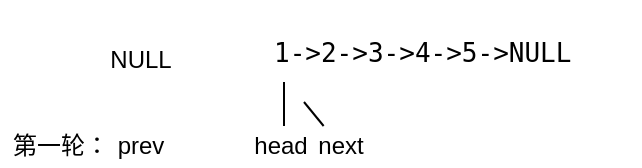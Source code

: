<mxfile version="13.6.4" type="device"><diagram id="R1gT7PL9U_wUP9AL-9I6" name="第 1 页"><mxGraphModel dx="946" dy="601" grid="1" gridSize="10" guides="1" tooltips="1" connect="1" arrows="1" fold="1" page="1" pageScale="1" pageWidth="827" pageHeight="1169" math="0" shadow="0"><root><mxCell id="0"/><mxCell id="1" parent="0"/><mxCell id="bax8RIiPHBIvU1cmU_Bg-1" value="&lt;meta charset=&quot;utf-8&quot;&gt;&lt;pre style=&quot;box-sizing: border-box; font-size: 13px; margin-top: 0px; margin-bottom: 1em; overflow: auto; padding: 10px 15px; line-height: 1.6; border-radius: 3px; font-style: normal; font-weight: 400; letter-spacing: normal; text-indent: 0px; text-transform: none; word-spacing: 0px;&quot;&gt;1-&amp;gt;2-&amp;gt;3-&amp;gt;4-&amp;gt;5-&amp;gt;NULL&lt;/pre&gt;" style="text;whiteSpace=wrap;html=1;" vertex="1" parent="1"><mxGeometry x="270" y="67" width="200" height="40" as="geometry"/></mxCell><mxCell id="bax8RIiPHBIvU1cmU_Bg-2" value="第一轮：" style="text;html=1;align=center;verticalAlign=middle;resizable=0;points=[];autosize=1;" vertex="1" parent="1"><mxGeometry x="150" y="130" width="60" height="20" as="geometry"/></mxCell><mxCell id="bax8RIiPHBIvU1cmU_Bg-3" value="prev" style="text;html=1;align=center;verticalAlign=middle;resizable=0;points=[];autosize=1;" vertex="1" parent="1"><mxGeometry x="200" y="130" width="40" height="20" as="geometry"/></mxCell><mxCell id="bax8RIiPHBIvU1cmU_Bg-4" value="NULL" style="text;html=1;align=center;verticalAlign=middle;resizable=0;points=[];autosize=1;" vertex="1" parent="1"><mxGeometry x="195" y="87" width="50" height="20" as="geometry"/></mxCell><mxCell id="bax8RIiPHBIvU1cmU_Bg-5" value="head" style="text;html=1;align=center;verticalAlign=middle;resizable=0;points=[];autosize=1;" vertex="1" parent="1"><mxGeometry x="270" y="130" width="40" height="20" as="geometry"/></mxCell><mxCell id="bax8RIiPHBIvU1cmU_Bg-7" value="next" style="text;html=1;align=center;verticalAlign=middle;resizable=0;points=[];autosize=1;" vertex="1" parent="1"><mxGeometry x="300" y="130" width="40" height="20" as="geometry"/></mxCell><mxCell id="bax8RIiPHBIvU1cmU_Bg-9" value="" style="endArrow=none;html=1;entryX=0.11;entryY=1.025;entryDx=0;entryDy=0;entryPerimeter=0;" edge="1" parent="1" target="bax8RIiPHBIvU1cmU_Bg-1"><mxGeometry width="50" height="50" relative="1" as="geometry"><mxPoint x="292" y="130" as="sourcePoint"/><mxPoint x="340" y="220" as="targetPoint"/></mxGeometry></mxCell><mxCell id="bax8RIiPHBIvU1cmU_Bg-10" value="" style="endArrow=none;html=1;entryX=0.11;entryY=1.025;entryDx=0;entryDy=0;entryPerimeter=0;" edge="1" parent="1" source="bax8RIiPHBIvU1cmU_Bg-7"><mxGeometry width="50" height="50" relative="1" as="geometry"><mxPoint x="302" y="140" as="sourcePoint"/><mxPoint x="302" y="118" as="targetPoint"/></mxGeometry></mxCell></root></mxGraphModel></diagram></mxfile>